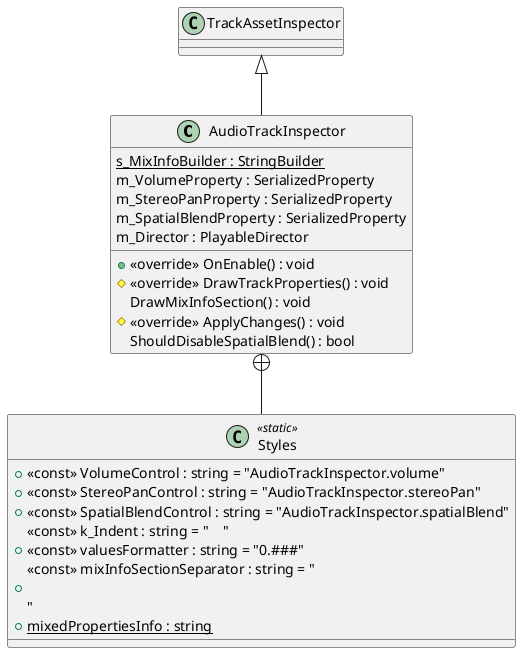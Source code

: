 @startuml
class AudioTrackInspector {
    {static} s_MixInfoBuilder : StringBuilder
    m_VolumeProperty : SerializedProperty
    m_StereoPanProperty : SerializedProperty
    m_SpatialBlendProperty : SerializedProperty
    m_Director : PlayableDirector
    + <<override>> OnEnable() : void
    # <<override>> DrawTrackProperties() : void
    DrawMixInfoSection() : void
    # <<override>> ApplyChanges() : void
    ShouldDisableSpatialBlend() : bool
}
class Styles <<static>> {
    + <<const>> VolumeControl : string = "AudioTrackInspector.volume"
    + <<const>> StereoPanControl : string = "AudioTrackInspector.stereoPan"
    + <<const>> SpatialBlendControl : string = "AudioTrackInspector.spatialBlend"
    <<const>> k_Indent : string = "    "
    + <<const>> valuesFormatter : string = "0.###"
    + <<const>> mixInfoSectionSeparator : string = "\n\n"
    + {static} mixedPropertiesInfo : string
}
TrackAssetInspector <|-- AudioTrackInspector
AudioTrackInspector +-- Styles
@enduml
